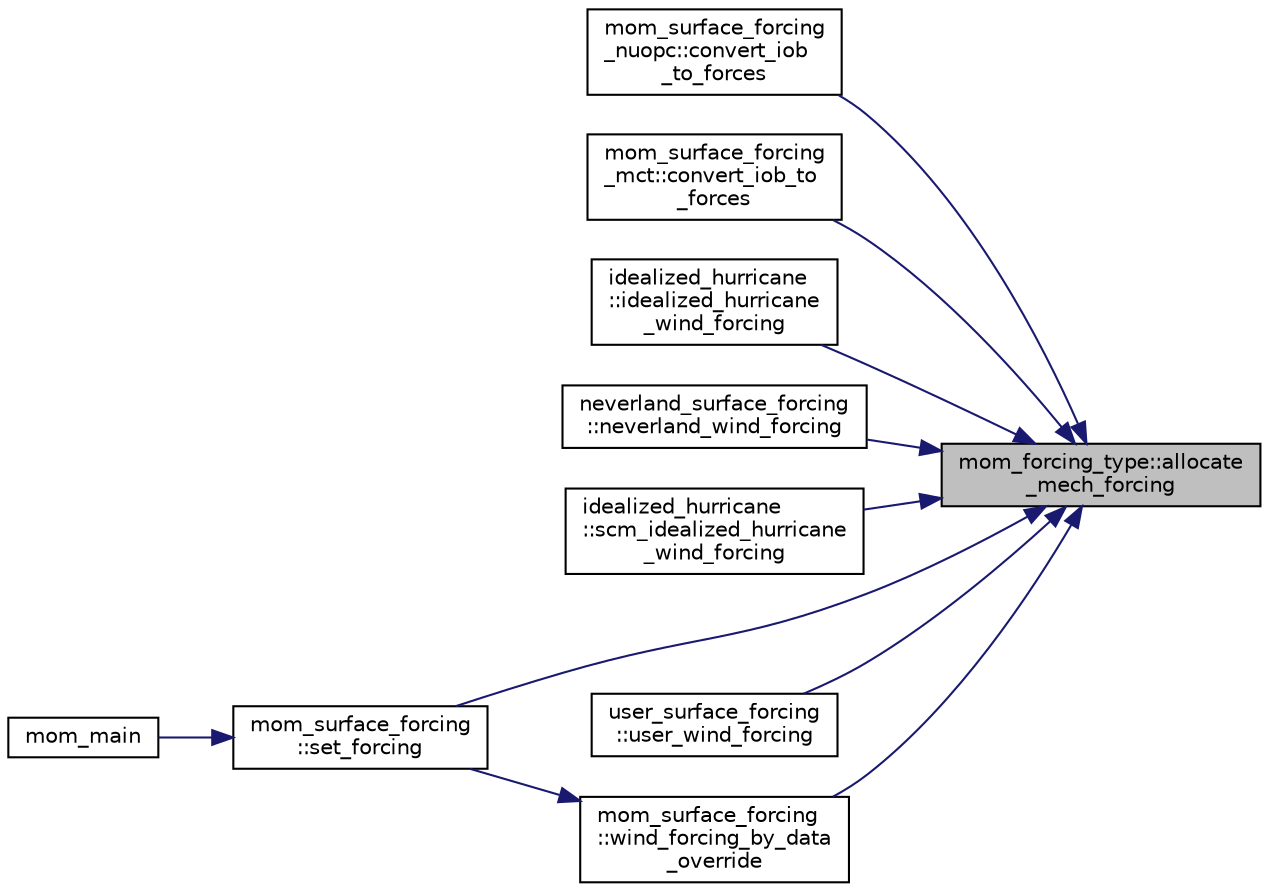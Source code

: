 digraph "mom_forcing_type::allocate_mech_forcing"
{
 // INTERACTIVE_SVG=YES
 // LATEX_PDF_SIZE
  edge [fontname="Helvetica",fontsize="10",labelfontname="Helvetica",labelfontsize="10"];
  node [fontname="Helvetica",fontsize="10",shape=record];
  rankdir="RL";
  Node1 [label="mom_forcing_type::allocate\l_mech_forcing",height=0.2,width=0.4,color="black", fillcolor="grey75", style="filled", fontcolor="black",tooltip="Conditionally allocate fields within the mechanical forcing type."];
  Node1 -> Node2 [dir="back",color="midnightblue",fontsize="10",style="solid",fontname="Helvetica"];
  Node2 [label="mom_surface_forcing\l_nuopc::convert_iob\l_to_forces",height=0.2,width=0.4,color="black", fillcolor="white", style="filled",URL="$namespacemom__surface__forcing__nuopc.html#a0bf63d9e59835a90c3ae35236b43bb09",tooltip="This subroutine translates the Ice_ocean_boundary_type into a MOM mechanical forcing type,..."];
  Node1 -> Node3 [dir="back",color="midnightblue",fontsize="10",style="solid",fontname="Helvetica"];
  Node3 [label="mom_surface_forcing\l_mct::convert_iob_to\l_forces",height=0.2,width=0.4,color="black", fillcolor="white", style="filled",URL="$namespacemom__surface__forcing__mct.html#a054e7ffa4c10fa5643ce9ad896c15fa7",tooltip="This subroutine translates the Ice_ocean_boundary_type into a MOM mechanical forcing type,..."];
  Node1 -> Node4 [dir="back",color="midnightblue",fontsize="10",style="solid",fontname="Helvetica"];
  Node4 [label="idealized_hurricane\l::idealized_hurricane\l_wind_forcing",height=0.2,width=0.4,color="black", fillcolor="white", style="filled",URL="$namespaceidealized__hurricane.html#af445bdf432f5001a639d56898a4e92bc",tooltip="Computes the surface wind for the idealized hurricane test cases."];
  Node1 -> Node5 [dir="back",color="midnightblue",fontsize="10",style="solid",fontname="Helvetica"];
  Node5 [label="neverland_surface_forcing\l::neverland_wind_forcing",height=0.2,width=0.4,color="black", fillcolor="white", style="filled",URL="$namespaceneverland__surface__forcing.html#af99c6bb1c8b3745078e312dce45901f0",tooltip="Sets the surface wind stresses, forcestaux and forcestauy for the Neverland forcing configuration."];
  Node1 -> Node6 [dir="back",color="midnightblue",fontsize="10",style="solid",fontname="Helvetica"];
  Node6 [label="idealized_hurricane\l::scm_idealized_hurricane\l_wind_forcing",height=0.2,width=0.4,color="black", fillcolor="white", style="filled",URL="$namespaceidealized__hurricane.html#a07c3f2115e5208daa086b654b74ded5e",tooltip="This subroutine is primarily needed as a legacy for reproducing answers. It is included as an additio..."];
  Node1 -> Node7 [dir="back",color="midnightblue",fontsize="10",style="solid",fontname="Helvetica"];
  Node7 [label="mom_surface_forcing\l::set_forcing",height=0.2,width=0.4,color="black", fillcolor="white", style="filled",URL="$namespacemom__surface__forcing.html#a8bf2faba72a8fbe4a187981d50c99337",tooltip="Calls subroutines in this file to get surface forcing fields."];
  Node7 -> Node8 [dir="back",color="midnightblue",fontsize="10",style="solid",fontname="Helvetica"];
  Node8 [label="mom_main",height=0.2,width=0.4,color="black", fillcolor="white", style="filled",URL="$MOM__driver_8F90.html#a08fffeb2d8e8acbf9ed4609be6d258c6",tooltip=" "];
  Node1 -> Node9 [dir="back",color="midnightblue",fontsize="10",style="solid",fontname="Helvetica"];
  Node9 [label="user_surface_forcing\l::user_wind_forcing",height=0.2,width=0.4,color="black", fillcolor="white", style="filled",URL="$namespaceuser__surface__forcing.html#ab7000fa60504156e2933a31ae55cc6d8",tooltip="This subroutine sets the surface wind stresses, forcestaux and forcestauy, in [Pa]...."];
  Node1 -> Node10 [dir="back",color="midnightblue",fontsize="10",style="solid",fontname="Helvetica"];
  Node10 [label="mom_surface_forcing\l::wind_forcing_by_data\l_override",height=0.2,width=0.4,color="black", fillcolor="white", style="filled",URL="$namespacemom__surface__forcing.html#a55cfedbce92592fa4a8b1947bcaa69da",tooltip=" "];
  Node10 -> Node7 [dir="back",color="midnightblue",fontsize="10",style="solid",fontname="Helvetica"];
}
